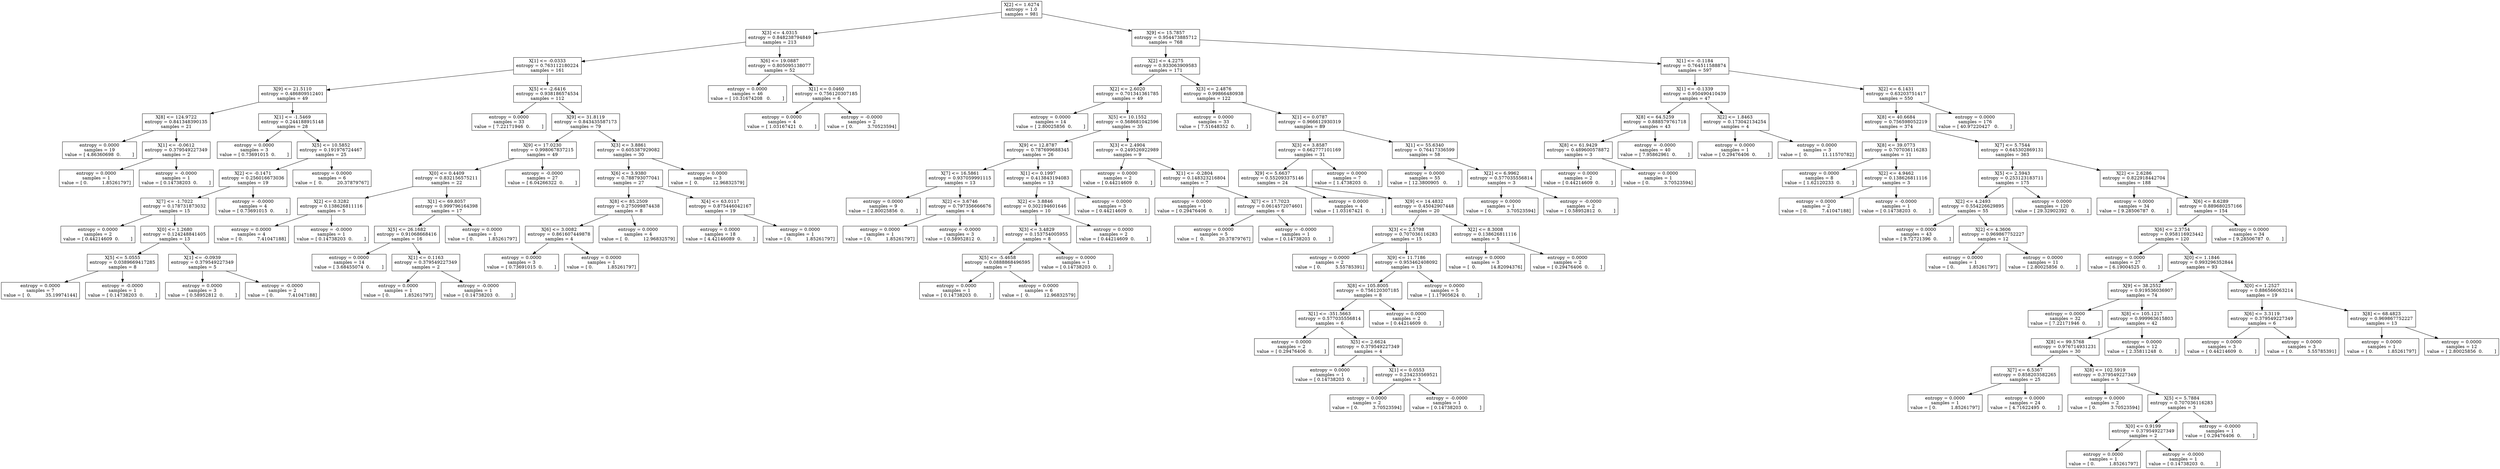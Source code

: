 digraph Tree {
0 [label="X[2] <= 1.6274\nentropy = 1.0\nsamples = 981", shape="box"] ;
1 [label="X[3] <= 4.0315\nentropy = 0.848238794849\nsamples = 213", shape="box"] ;
0 -> 1 ;
2 [label="X[1] <= -0.0333\nentropy = 0.763112180224\nsamples = 161", shape="box"] ;
1 -> 2 ;
3 [label="X[9] <= 21.5110\nentropy = 0.486809512401\nsamples = 49", shape="box"] ;
2 -> 3 ;
4 [label="X[8] <= 124.9722\nentropy = 0.841348390135\nsamples = 21", shape="box"] ;
3 -> 4 ;
5 [label="entropy = 0.0000\nsamples = 19\nvalue = [ 4.86360698  0.        ]", shape="box"] ;
4 -> 5 ;
6 [label="X[1] <= -0.0612\nentropy = 0.379549227349\nsamples = 2", shape="box"] ;
4 -> 6 ;
7 [label="entropy = 0.0000\nsamples = 1\nvalue = [ 0.          1.85261797]", shape="box"] ;
6 -> 7 ;
8 [label="entropy = -0.0000\nsamples = 1\nvalue = [ 0.14738203  0.        ]", shape="box"] ;
6 -> 8 ;
9 [label="X[1] <= -1.5469\nentropy = 0.244188915148\nsamples = 28", shape="box"] ;
3 -> 9 ;
10 [label="entropy = 0.0000\nsamples = 3\nvalue = [ 0.73691015  0.        ]", shape="box"] ;
9 -> 10 ;
11 [label="X[5] <= 10.5852\nentropy = 0.191976724467\nsamples = 25", shape="box"] ;
9 -> 11 ;
12 [label="X[2] <= -0.1471\nentropy = 0.256016673036\nsamples = 19", shape="box"] ;
11 -> 12 ;
13 [label="X[7] <= -1.7022\nentropy = 0.178731873032\nsamples = 15", shape="box"] ;
12 -> 13 ;
14 [label="entropy = 0.0000\nsamples = 2\nvalue = [ 0.44214609  0.        ]", shape="box"] ;
13 -> 14 ;
15 [label="X[0] <= 1.2680\nentropy = 0.124248841405\nsamples = 13", shape="box"] ;
13 -> 15 ;
16 [label="X[5] <= 5.0555\nentropy = 0.0389669417285\nsamples = 8", shape="box"] ;
15 -> 16 ;
17 [label="entropy = 0.0000\nsamples = 7\nvalue = [  0.          35.19974144]", shape="box"] ;
16 -> 17 ;
18 [label="entropy = -0.0000\nsamples = 1\nvalue = [ 0.14738203  0.        ]", shape="box"] ;
16 -> 18 ;
19 [label="X[1] <= -0.0939\nentropy = 0.379549227349\nsamples = 5", shape="box"] ;
15 -> 19 ;
20 [label="entropy = 0.0000\nsamples = 3\nvalue = [ 0.58952812  0.        ]", shape="box"] ;
19 -> 20 ;
21 [label="entropy = -0.0000\nsamples = 2\nvalue = [ 0.          7.41047188]", shape="box"] ;
19 -> 21 ;
22 [label="entropy = -0.0000\nsamples = 4\nvalue = [ 0.73691015  0.        ]", shape="box"] ;
12 -> 22 ;
23 [label="entropy = 0.0000\nsamples = 6\nvalue = [  0.          20.37879767]", shape="box"] ;
11 -> 23 ;
24 [label="X[5] <= -2.6416\nentropy = 0.938186574534\nsamples = 112", shape="box"] ;
2 -> 24 ;
25 [label="entropy = 0.0000\nsamples = 33\nvalue = [ 7.22171946  0.        ]", shape="box"] ;
24 -> 25 ;
26 [label="X[9] <= 31.8119\nentropy = 0.843435587173\nsamples = 79", shape="box"] ;
24 -> 26 ;
27 [label="X[9] <= 17.0230\nentropy = 0.998067837215\nsamples = 49", shape="box"] ;
26 -> 27 ;
28 [label="X[0] <= 0.4409\nentropy = 0.832156575211\nsamples = 22", shape="box"] ;
27 -> 28 ;
29 [label="X[2] <= 0.3282\nentropy = 0.138626811116\nsamples = 5", shape="box"] ;
28 -> 29 ;
30 [label="entropy = 0.0000\nsamples = 4\nvalue = [ 0.          7.41047188]", shape="box"] ;
29 -> 30 ;
31 [label="entropy = -0.0000\nsamples = 1\nvalue = [ 0.14738203  0.        ]", shape="box"] ;
29 -> 31 ;
32 [label="X[1] <= 69.8057\nentropy = 0.999796164398\nsamples = 17", shape="box"] ;
28 -> 32 ;
33 [label="X[5] <= 26.1682\nentropy = 0.91068668416\nsamples = 16", shape="box"] ;
32 -> 33 ;
34 [label="entropy = 0.0000\nsamples = 14\nvalue = [ 3.68455074  0.        ]", shape="box"] ;
33 -> 34 ;
35 [label="X[1] <= 0.1163\nentropy = 0.379549227349\nsamples = 2", shape="box"] ;
33 -> 35 ;
36 [label="entropy = 0.0000\nsamples = 1\nvalue = [ 0.          1.85261797]", shape="box"] ;
35 -> 36 ;
37 [label="entropy = -0.0000\nsamples = 1\nvalue = [ 0.14738203  0.        ]", shape="box"] ;
35 -> 37 ;
38 [label="entropy = 0.0000\nsamples = 1\nvalue = [ 0.          1.85261797]", shape="box"] ;
32 -> 38 ;
39 [label="entropy = -0.0000\nsamples = 27\nvalue = [ 6.04266322  0.        ]", shape="box"] ;
27 -> 39 ;
40 [label="X[3] <= 3.8861\nentropy = 0.605387929082\nsamples = 30", shape="box"] ;
26 -> 40 ;
41 [label="X[6] <= 3.9380\nentropy = 0.788793077041\nsamples = 27", shape="box"] ;
40 -> 41 ;
42 [label="X[8] <= 85.2509\nentropy = 0.275099874438\nsamples = 8", shape="box"] ;
41 -> 42 ;
43 [label="X[6] <= 3.0082\nentropy = 0.861607449878\nsamples = 4", shape="box"] ;
42 -> 43 ;
44 [label="entropy = 0.0000\nsamples = 3\nvalue = [ 0.73691015  0.        ]", shape="box"] ;
43 -> 44 ;
45 [label="entropy = 0.0000\nsamples = 1\nvalue = [ 0.          1.85261797]", shape="box"] ;
43 -> 45 ;
46 [label="entropy = 0.0000\nsamples = 4\nvalue = [  0.          12.96832579]", shape="box"] ;
42 -> 46 ;
47 [label="X[4] <= 63.0117\nentropy = 0.875446042167\nsamples = 19", shape="box"] ;
41 -> 47 ;
48 [label="entropy = 0.0000\nsamples = 18\nvalue = [ 4.42146089  0.        ]", shape="box"] ;
47 -> 48 ;
49 [label="entropy = 0.0000\nsamples = 1\nvalue = [ 0.          1.85261797]", shape="box"] ;
47 -> 49 ;
50 [label="entropy = 0.0000\nsamples = 3\nvalue = [  0.          12.96832579]", shape="box"] ;
40 -> 50 ;
51 [label="X[6] <= 19.0887\nentropy = 0.805095138077\nsamples = 52", shape="box"] ;
1 -> 51 ;
52 [label="entropy = 0.0000\nsamples = 46\nvalue = [ 10.31674208   0.        ]", shape="box"] ;
51 -> 52 ;
53 [label="X[1] <= 0.0460\nentropy = 0.756120307185\nsamples = 6", shape="box"] ;
51 -> 53 ;
54 [label="entropy = 0.0000\nsamples = 4\nvalue = [ 1.03167421  0.        ]", shape="box"] ;
53 -> 54 ;
55 [label="entropy = -0.0000\nsamples = 2\nvalue = [ 0.          3.70523594]", shape="box"] ;
53 -> 55 ;
56 [label="X[9] <= 15.7857\nentropy = 0.954473885712\nsamples = 768", shape="box"] ;
0 -> 56 ;
57 [label="X[2] <= 4.2275\nentropy = 0.933063909583\nsamples = 171", shape="box"] ;
56 -> 57 ;
58 [label="X[2] <= 2.6020\nentropy = 0.701341361785\nsamples = 49", shape="box"] ;
57 -> 58 ;
59 [label="entropy = 0.0000\nsamples = 14\nvalue = [ 2.80025856  0.        ]", shape="box"] ;
58 -> 59 ;
60 [label="X[5] <= 10.1552\nentropy = 0.568681042596\nsamples = 35", shape="box"] ;
58 -> 60 ;
61 [label="X[9] <= 12.8787\nentropy = 0.787699688345\nsamples = 26", shape="box"] ;
60 -> 61 ;
62 [label="X[7] <= 16.5861\nentropy = 0.937059991115\nsamples = 13", shape="box"] ;
61 -> 62 ;
63 [label="entropy = 0.0000\nsamples = 9\nvalue = [ 2.80025856  0.        ]", shape="box"] ;
62 -> 63 ;
64 [label="X[2] <= 3.6746\nentropy = 0.797356666676\nsamples = 4", shape="box"] ;
62 -> 64 ;
65 [label="entropy = 0.0000\nsamples = 1\nvalue = [ 0.          1.85261797]", shape="box"] ;
64 -> 65 ;
66 [label="entropy = -0.0000\nsamples = 3\nvalue = [ 0.58952812  0.        ]", shape="box"] ;
64 -> 66 ;
67 [label="X[1] <= 0.1997\nentropy = 0.413843194083\nsamples = 13", shape="box"] ;
61 -> 67 ;
68 [label="X[2] <= 3.8846\nentropy = 0.302194601646\nsamples = 10", shape="box"] ;
67 -> 68 ;
69 [label="X[3] <= 3.4829\nentropy = 0.153754005955\nsamples = 8", shape="box"] ;
68 -> 69 ;
70 [label="X[5] <= -5.4658\nentropy = 0.0888868496595\nsamples = 7", shape="box"] ;
69 -> 70 ;
71 [label="entropy = 0.0000\nsamples = 1\nvalue = [ 0.14738203  0.        ]", shape="box"] ;
70 -> 71 ;
72 [label="entropy = 0.0000\nsamples = 6\nvalue = [  0.          12.96832579]", shape="box"] ;
70 -> 72 ;
73 [label="entropy = 0.0000\nsamples = 1\nvalue = [ 0.14738203  0.        ]", shape="box"] ;
69 -> 73 ;
74 [label="entropy = 0.0000\nsamples = 2\nvalue = [ 0.44214609  0.        ]", shape="box"] ;
68 -> 74 ;
75 [label="entropy = 0.0000\nsamples = 3\nvalue = [ 0.44214609  0.        ]", shape="box"] ;
67 -> 75 ;
76 [label="X[3] <= 2.4904\nentropy = 0.249526922989\nsamples = 9", shape="box"] ;
60 -> 76 ;
77 [label="entropy = 0.0000\nsamples = 2\nvalue = [ 0.44214609  0.        ]", shape="box"] ;
76 -> 77 ;
78 [label="X[1] <= -0.2804\nentropy = 0.148323216804\nsamples = 7", shape="box"] ;
76 -> 78 ;
79 [label="entropy = 0.0000\nsamples = 1\nvalue = [ 0.29476406  0.        ]", shape="box"] ;
78 -> 79 ;
80 [label="X[7] <= 17.7023\nentropy = 0.0614572074601\nsamples = 6", shape="box"] ;
78 -> 80 ;
81 [label="entropy = 0.0000\nsamples = 5\nvalue = [  0.          20.37879767]", shape="box"] ;
80 -> 81 ;
82 [label="entropy = -0.0000\nsamples = 1\nvalue = [ 0.14738203  0.        ]", shape="box"] ;
80 -> 82 ;
83 [label="X[3] <= 2.4876\nentropy = 0.99866480938\nsamples = 122", shape="box"] ;
57 -> 83 ;
84 [label="entropy = 0.0000\nsamples = 33\nvalue = [ 7.51648352  0.        ]", shape="box"] ;
83 -> 84 ;
85 [label="X[1] <= 0.0787\nentropy = 0.966612930319\nsamples = 89", shape="box"] ;
83 -> 85 ;
86 [label="X[3] <= 3.8587\nentropy = 0.662777101169\nsamples = 31", shape="box"] ;
85 -> 86 ;
87 [label="X[9] <= 5.6637\nentropy = 0.552093375146\nsamples = 24", shape="box"] ;
86 -> 87 ;
88 [label="entropy = 0.0000\nsamples = 4\nvalue = [ 1.03167421  0.        ]", shape="box"] ;
87 -> 88 ;
89 [label="X[9] <= 14.4832\nentropy = 0.45042907448\nsamples = 20", shape="box"] ;
87 -> 89 ;
90 [label="X[3] <= 2.5798\nentropy = 0.707036116283\nsamples = 15", shape="box"] ;
89 -> 90 ;
91 [label="entropy = 0.0000\nsamples = 2\nvalue = [ 0.          5.55785391]", shape="box"] ;
90 -> 91 ;
92 [label="X[9] <= 11.7186\nentropy = 0.953462408092\nsamples = 13", shape="box"] ;
90 -> 92 ;
93 [label="X[8] <= 105.8005\nentropy = 0.756120307185\nsamples = 8", shape="box"] ;
92 -> 93 ;
94 [label="X[1] <= -351.5663\nentropy = 0.577035556814\nsamples = 6", shape="box"] ;
93 -> 94 ;
95 [label="entropy = 0.0000\nsamples = 2\nvalue = [ 0.29476406  0.        ]", shape="box"] ;
94 -> 95 ;
96 [label="X[5] <= 2.6624\nentropy = 0.379549227349\nsamples = 4", shape="box"] ;
94 -> 96 ;
97 [label="entropy = 0.0000\nsamples = 1\nvalue = [ 0.14738203  0.        ]", shape="box"] ;
96 -> 97 ;
98 [label="X[1] <= 0.0553\nentropy = 0.234233569521\nsamples = 3", shape="box"] ;
96 -> 98 ;
99 [label="entropy = 0.0000\nsamples = 2\nvalue = [ 0.          3.70523594]", shape="box"] ;
98 -> 99 ;
100 [label="entropy = -0.0000\nsamples = 1\nvalue = [ 0.14738203  0.        ]", shape="box"] ;
98 -> 100 ;
101 [label="entropy = 0.0000\nsamples = 2\nvalue = [ 0.44214609  0.        ]", shape="box"] ;
93 -> 101 ;
102 [label="entropy = 0.0000\nsamples = 5\nvalue = [ 1.17905624  0.        ]", shape="box"] ;
92 -> 102 ;
103 [label="X[2] <= 8.3008\nentropy = 0.138626811116\nsamples = 5", shape="box"] ;
89 -> 103 ;
104 [label="entropy = 0.0000\nsamples = 3\nvalue = [  0.          14.82094376]", shape="box"] ;
103 -> 104 ;
105 [label="entropy = 0.0000\nsamples = 2\nvalue = [ 0.29476406  0.        ]", shape="box"] ;
103 -> 105 ;
106 [label="entropy = 0.0000\nsamples = 7\nvalue = [ 1.4738203  0.       ]", shape="box"] ;
86 -> 106 ;
107 [label="X[1] <= 55.6340\nentropy = 0.76417336599\nsamples = 58", shape="box"] ;
85 -> 107 ;
108 [label="entropy = 0.0000\nsamples = 55\nvalue = [ 12.3800905   0.       ]", shape="box"] ;
107 -> 108 ;
109 [label="X[2] <= 6.9962\nentropy = 0.577035556814\nsamples = 3", shape="box"] ;
107 -> 109 ;
110 [label="entropy = 0.0000\nsamples = 1\nvalue = [ 0.          3.70523594]", shape="box"] ;
109 -> 110 ;
111 [label="entropy = -0.0000\nsamples = 2\nvalue = [ 0.58952812  0.        ]", shape="box"] ;
109 -> 111 ;
112 [label="X[1] <= -0.1184\nentropy = 0.764511588874\nsamples = 597", shape="box"] ;
56 -> 112 ;
113 [label="X[1] <= -0.1339\nentropy = 0.950490410439\nsamples = 47", shape="box"] ;
112 -> 113 ;
114 [label="X[8] <= 64.5259\nentropy = 0.888579761718\nsamples = 43", shape="box"] ;
113 -> 114 ;
115 [label="X[8] <= 61.9429\nentropy = 0.489600578872\nsamples = 3", shape="box"] ;
114 -> 115 ;
116 [label="entropy = 0.0000\nsamples = 2\nvalue = [ 0.44214609  0.        ]", shape="box"] ;
115 -> 116 ;
117 [label="entropy = 0.0000\nsamples = 1\nvalue = [ 0.          3.70523594]", shape="box"] ;
115 -> 117 ;
118 [label="entropy = -0.0000\nsamples = 40\nvalue = [ 7.95862961  0.        ]", shape="box"] ;
114 -> 118 ;
119 [label="X[2] <= 1.8463\nentropy = 0.173042134254\nsamples = 4", shape="box"] ;
113 -> 119 ;
120 [label="entropy = 0.0000\nsamples = 1\nvalue = [ 0.29476406  0.        ]", shape="box"] ;
119 -> 120 ;
121 [label="entropy = 0.0000\nsamples = 3\nvalue = [  0.          11.11570782]", shape="box"] ;
119 -> 121 ;
122 [label="X[2] <= 6.1431\nentropy = 0.63203751417\nsamples = 550", shape="box"] ;
112 -> 122 ;
123 [label="X[8] <= 40.6684\nentropy = 0.756598052219\nsamples = 374", shape="box"] ;
122 -> 123 ;
124 [label="X[8] <= 39.0773\nentropy = 0.707036116283\nsamples = 11", shape="box"] ;
123 -> 124 ;
125 [label="entropy = 0.0000\nsamples = 8\nvalue = [ 1.62120233  0.        ]", shape="box"] ;
124 -> 125 ;
126 [label="X[2] <= 4.9462\nentropy = 0.138626811116\nsamples = 3", shape="box"] ;
124 -> 126 ;
127 [label="entropy = 0.0000\nsamples = 2\nvalue = [ 0.          7.41047188]", shape="box"] ;
126 -> 127 ;
128 [label="entropy = -0.0000\nsamples = 1\nvalue = [ 0.14738203  0.        ]", shape="box"] ;
126 -> 128 ;
129 [label="X[7] <= 5.7544\nentropy = 0.645302869131\nsamples = 363", shape="box"] ;
123 -> 129 ;
130 [label="X[5] <= 2.5943\nentropy = 0.253123183711\nsamples = 175", shape="box"] ;
129 -> 130 ;
131 [label="X[2] <= 4.2493\nentropy = 0.554226629895\nsamples = 55", shape="box"] ;
130 -> 131 ;
132 [label="entropy = 0.0000\nsamples = 43\nvalue = [ 9.72721396  0.        ]", shape="box"] ;
131 -> 132 ;
133 [label="X[2] <= 4.3606\nentropy = 0.969867752227\nsamples = 12", shape="box"] ;
131 -> 133 ;
134 [label="entropy = 0.0000\nsamples = 1\nvalue = [ 0.          1.85261797]", shape="box"] ;
133 -> 134 ;
135 [label="entropy = 0.0000\nsamples = 11\nvalue = [ 2.80025856  0.        ]", shape="box"] ;
133 -> 135 ;
136 [label="entropy = 0.0000\nsamples = 120\nvalue = [ 29.32902392   0.        ]", shape="box"] ;
130 -> 136 ;
137 [label="X[2] <= 2.6286\nentropy = 0.822918442704\nsamples = 188", shape="box"] ;
129 -> 137 ;
138 [label="entropy = 0.0000\nsamples = 34\nvalue = [ 9.28506787  0.        ]", shape="box"] ;
137 -> 138 ;
139 [label="X[6] <= 8.6289\nentropy = 0.889680257166\nsamples = 154", shape="box"] ;
137 -> 139 ;
140 [label="X[6] <= 2.3754\nentropy = 0.958116923442\nsamples = 120", shape="box"] ;
139 -> 140 ;
141 [label="entropy = 0.0000\nsamples = 27\nvalue = [ 6.19004525  0.        ]", shape="box"] ;
140 -> 141 ;
142 [label="X[0] <= 1.1846\nentropy = 0.993296352844\nsamples = 93", shape="box"] ;
140 -> 142 ;
143 [label="X[9] <= 38.2552\nentropy = 0.919536036907\nsamples = 74", shape="box"] ;
142 -> 143 ;
144 [label="entropy = 0.0000\nsamples = 32\nvalue = [ 7.22171946  0.        ]", shape="box"] ;
143 -> 144 ;
145 [label="X[8] <= 105.1217\nentropy = 0.999963615803\nsamples = 42", shape="box"] ;
143 -> 145 ;
146 [label="X[8] <= 99.5768\nentropy = 0.976714931231\nsamples = 30", shape="box"] ;
145 -> 146 ;
147 [label="X[7] <= 6.5367\nentropy = 0.858203582265\nsamples = 25", shape="box"] ;
146 -> 147 ;
148 [label="entropy = 0.0000\nsamples = 1\nvalue = [ 0.          1.85261797]", shape="box"] ;
147 -> 148 ;
149 [label="entropy = 0.0000\nsamples = 24\nvalue = [ 4.71622495  0.        ]", shape="box"] ;
147 -> 149 ;
150 [label="X[8] <= 102.5919\nentropy = 0.379549227349\nsamples = 5", shape="box"] ;
146 -> 150 ;
151 [label="entropy = 0.0000\nsamples = 2\nvalue = [ 0.          3.70523594]", shape="box"] ;
150 -> 151 ;
152 [label="X[5] <= 5.7884\nentropy = 0.707036116283\nsamples = 3", shape="box"] ;
150 -> 152 ;
153 [label="X[0] <= 0.9199\nentropy = 0.379549227349\nsamples = 2", shape="box"] ;
152 -> 153 ;
154 [label="entropy = 0.0000\nsamples = 1\nvalue = [ 0.          1.85261797]", shape="box"] ;
153 -> 154 ;
155 [label="entropy = -0.0000\nsamples = 1\nvalue = [ 0.14738203  0.        ]", shape="box"] ;
153 -> 155 ;
156 [label="entropy = -0.0000\nsamples = 1\nvalue = [ 0.29476406  0.        ]", shape="box"] ;
152 -> 156 ;
157 [label="entropy = 0.0000\nsamples = 12\nvalue = [ 2.35811248  0.        ]", shape="box"] ;
145 -> 157 ;
158 [label="X[0] <= 1.2527\nentropy = 0.886566063214\nsamples = 19", shape="box"] ;
142 -> 158 ;
159 [label="X[6] <= 3.3119\nentropy = 0.379549227349\nsamples = 6", shape="box"] ;
158 -> 159 ;
160 [label="entropy = 0.0000\nsamples = 3\nvalue = [ 0.44214609  0.        ]", shape="box"] ;
159 -> 160 ;
161 [label="entropy = 0.0000\nsamples = 3\nvalue = [ 0.          5.55785391]", shape="box"] ;
159 -> 161 ;
162 [label="X[8] <= 68.4823\nentropy = 0.969867752227\nsamples = 13", shape="box"] ;
158 -> 162 ;
163 [label="entropy = 0.0000\nsamples = 1\nvalue = [ 0.          1.85261797]", shape="box"] ;
162 -> 163 ;
164 [label="entropy = 0.0000\nsamples = 12\nvalue = [ 2.80025856  0.        ]", shape="box"] ;
162 -> 164 ;
165 [label="entropy = 0.0000\nsamples = 34\nvalue = [ 9.28506787  0.        ]", shape="box"] ;
139 -> 165 ;
166 [label="entropy = 0.0000\nsamples = 176\nvalue = [ 40.97220427   0.        ]", shape="box"] ;
122 -> 166 ;
}